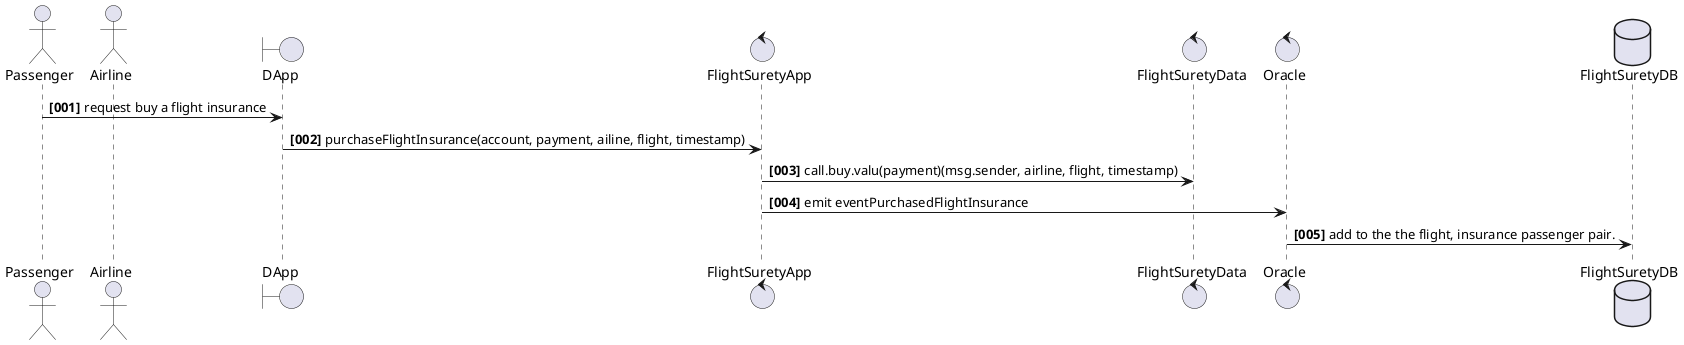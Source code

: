 @startuml
actor Passenger
actor Airline
boundary DApp
control FlightSuretyApp
control FlightSuretyData
control Oracle
database FlightSuretyDB

autonumber "<b>[000]"
Passenger -> DApp : request buy a flight insurance
DApp -> FlightSuretyApp : purchaseFlightInsurance(account, payment, ailine, flight, timestamp)
FlightSuretyApp -> FlightSuretyData: call.buy.valu(payment)(msg.sender, airline, flight, timestamp)
FlightSuretyApp -> Oracle : emit eventPurchasedFlightInsurance
Oracle -> FlightSuretyDB : add to the the flight, insurance passenger pair.
@enduml